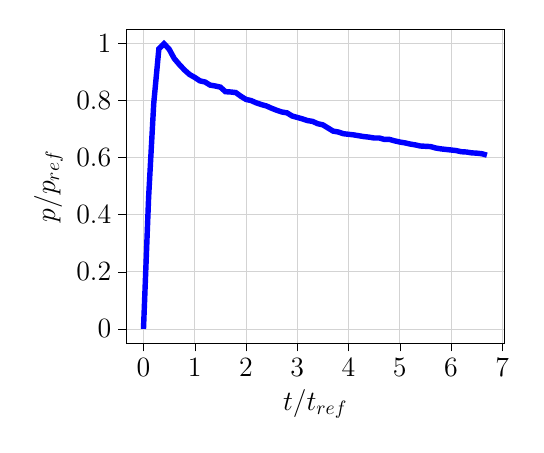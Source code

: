 % This file was created with tikzplotlib v0.10.1.
\begin{tikzpicture}[scale=0.7, font=\Large]

\definecolor{lightgray}{RGB}{211,211,211}

\begin{axis}[
tick align=outside,
tick pos=left,
x grid style={lightgray},
xlabel={\(\displaystyle t/t_{ref}\)},
xmajorgrids,
xmin=-0.335, xmax=7.035,
xtick style={color=black},
y grid style={lightgray},
ylabel={\(\displaystyle p/p_{ref}\)},
ymajorgrids,
ymin=-0.05, ymax=1.048,
ytick style={color=black}
]
\addplot [line width=2.8pt, blue]
table {%
0 0
0.1 0.46
0.2 0.789
0.3 0.98
0.4 0.998
0.5 0.979
0.6 0.946
0.7 0.925
0.8 0.906
0.9 0.89
1 0.88
1.1 0.868
1.2 0.864
1.3 0.853
1.4 0.85
1.5 0.846
1.6 0.83
1.7 0.829
1.8 0.827
1.9 0.814
2 0.803
2.1 0.799
2.2 0.791
2.3 0.785
2.4 0.78
2.5 0.772
2.6 0.765
2.7 0.759
2.8 0.756
2.9 0.745
3 0.74
3.1 0.735
3.2 0.729
3.3 0.726
3.4 0.718
3.5 0.714
3.6 0.703
3.7 0.692
3.8 0.689
3.9 0.683
4 0.681
4.1 0.679
4.2 0.676
4.3 0.673
4.4 0.671
4.5 0.668
4.6 0.668
4.7 0.663
4.8 0.663
4.9 0.658
5 0.654
5.1 0.651
5.2 0.647
5.3 0.644
5.4 0.64
5.5 0.639
5.6 0.638
5.7 0.633
5.8 0.63
5.9 0.628
6 0.626
6.1 0.624
6.2 0.62
6.3 0.619
6.4 0.616
6.5 0.615
6.6 0.613
6.7 0.608
};
\end{axis}

\end{tikzpicture}